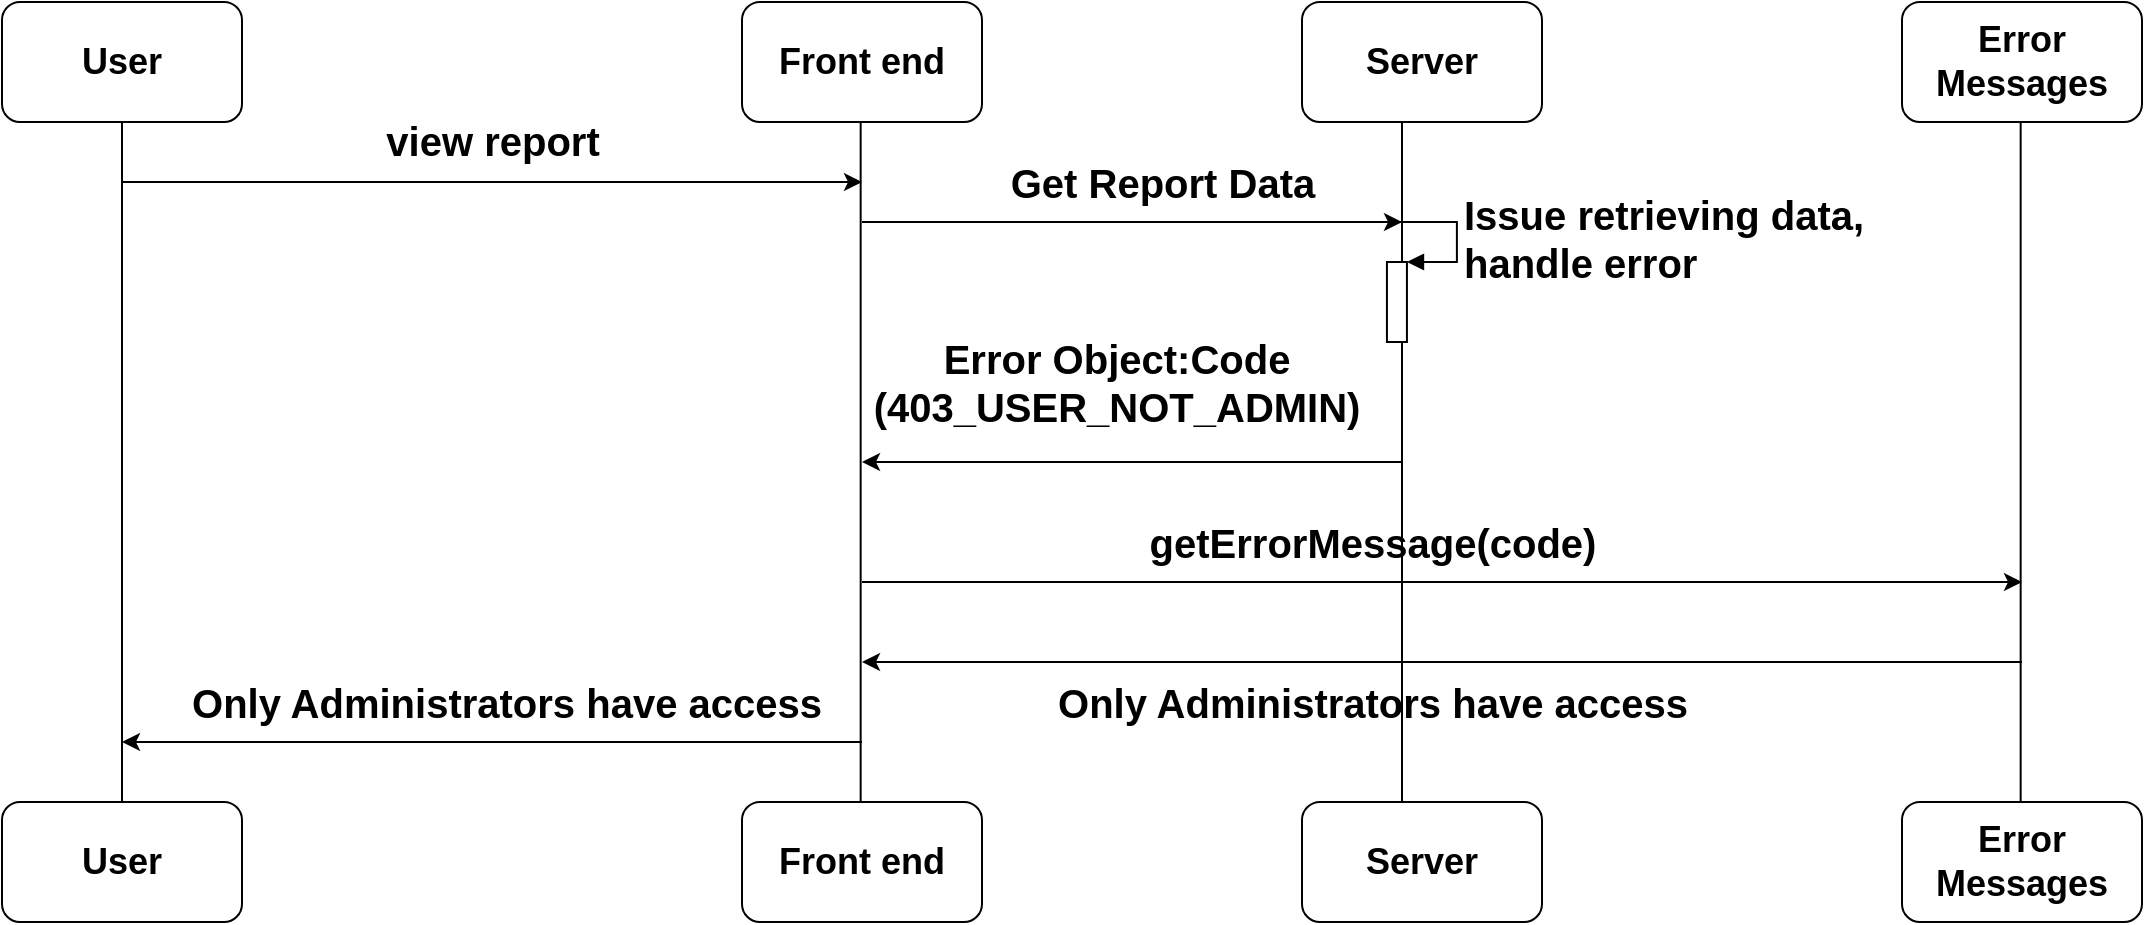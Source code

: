 <mxfile version="20.8.13" type="github">
  <diagram name="Page-1" id="JbO2Pywhz64Lx-Z-IyDI">
    <mxGraphModel dx="2000" dy="561" grid="1" gridSize="10" guides="1" tooltips="1" connect="1" arrows="1" fold="1" page="1" pageScale="1" pageWidth="827" pageHeight="1169" math="0" shadow="0">
      <root>
        <mxCell id="0" />
        <mxCell id="1" parent="0" />
        <mxCell id="W5YR5Mleqe1Dyxbx_0t3-1" value="&lt;b style=&quot;border-color: var(--border-color);&quot;&gt;&lt;font style=&quot;border-color: var(--border-color); font-size: 18px;&quot;&gt;Error Messages&lt;/font&gt;&lt;/b&gt;" style="rounded=1;whiteSpace=wrap;html=1;" vertex="1" parent="1">
          <mxGeometry x="910" y="30" width="120" height="60" as="geometry" />
        </mxCell>
        <mxCell id="W5YR5Mleqe1Dyxbx_0t3-2" value="&lt;b style=&quot;border-color: var(--border-color);&quot;&gt;&lt;font style=&quot;border-color: var(--border-color); font-size: 18px;&quot;&gt;Server&lt;/font&gt;&lt;/b&gt;" style="rounded=1;whiteSpace=wrap;html=1;" vertex="1" parent="1">
          <mxGeometry x="610" y="30" width="120" height="60" as="geometry" />
        </mxCell>
        <mxCell id="W5YR5Mleqe1Dyxbx_0t3-3" value="&lt;b style=&quot;border-color: var(--border-color);&quot;&gt;&lt;font style=&quot;border-color: var(--border-color); font-size: 18px;&quot;&gt;Front end&lt;/font&gt;&lt;/b&gt;" style="rounded=1;whiteSpace=wrap;html=1;" vertex="1" parent="1">
          <mxGeometry x="330" y="30" width="120" height="60" as="geometry" />
        </mxCell>
        <mxCell id="W5YR5Mleqe1Dyxbx_0t3-4" value="&lt;b&gt;&lt;font style=&quot;font-size: 18px;&quot;&gt;User&lt;/font&gt;&lt;/b&gt;" style="rounded=1;whiteSpace=wrap;html=1;" vertex="1" parent="1">
          <mxGeometry x="-40" y="30" width="120" height="60" as="geometry" />
        </mxCell>
        <mxCell id="W5YR5Mleqe1Dyxbx_0t3-5" value="&lt;b style=&quot;border-color: var(--border-color);&quot;&gt;&lt;font style=&quot;border-color: var(--border-color); font-size: 18px;&quot;&gt;User&lt;/font&gt;&lt;/b&gt;" style="rounded=1;whiteSpace=wrap;html=1;" vertex="1" parent="1">
          <mxGeometry x="-40" y="430" width="120" height="60" as="geometry" />
        </mxCell>
        <mxCell id="W5YR5Mleqe1Dyxbx_0t3-6" value="&lt;b style=&quot;border-color: var(--border-color);&quot;&gt;&lt;font style=&quot;border-color: var(--border-color); font-size: 18px;&quot;&gt;Front end&lt;/font&gt;&lt;/b&gt;" style="rounded=1;whiteSpace=wrap;html=1;" vertex="1" parent="1">
          <mxGeometry x="330" y="430" width="120" height="60" as="geometry" />
        </mxCell>
        <mxCell id="W5YR5Mleqe1Dyxbx_0t3-7" value="&lt;b style=&quot;border-color: var(--border-color);&quot;&gt;&lt;font style=&quot;border-color: var(--border-color); font-size: 18px;&quot;&gt;Server&lt;/font&gt;&lt;/b&gt;" style="rounded=1;whiteSpace=wrap;html=1;" vertex="1" parent="1">
          <mxGeometry x="610" y="430" width="120" height="60" as="geometry" />
        </mxCell>
        <mxCell id="W5YR5Mleqe1Dyxbx_0t3-8" value="&lt;b style=&quot;border-color: var(--border-color);&quot;&gt;&lt;font style=&quot;border-color: var(--border-color); font-size: 18px;&quot;&gt;Error Messages&lt;/font&gt;&lt;/b&gt;" style="rounded=1;whiteSpace=wrap;html=1;" vertex="1" parent="1">
          <mxGeometry x="910" y="430" width="120" height="60" as="geometry" />
        </mxCell>
        <mxCell id="W5YR5Mleqe1Dyxbx_0t3-9" value="" style="endArrow=none;html=1;rounded=0;entryX=0.5;entryY=1;entryDx=0;entryDy=0;exitX=0.5;exitY=0;exitDx=0;exitDy=0;" edge="1" parent="1" source="W5YR5Mleqe1Dyxbx_0t3-5" target="W5YR5Mleqe1Dyxbx_0t3-4">
          <mxGeometry width="50" height="50" relative="1" as="geometry">
            <mxPoint x="190" y="330" as="sourcePoint" />
            <mxPoint x="215" y="200" as="targetPoint" />
          </mxGeometry>
        </mxCell>
        <mxCell id="W5YR5Mleqe1Dyxbx_0t3-13" value="" style="endArrow=none;html=1;rounded=0;entryX=0.5;entryY=1;entryDx=0;entryDy=0;exitX=0.5;exitY=0;exitDx=0;exitDy=0;" edge="1" parent="1">
          <mxGeometry width="50" height="50" relative="1" as="geometry">
            <mxPoint x="660" y="430" as="sourcePoint" />
            <mxPoint x="660" y="90" as="targetPoint" />
          </mxGeometry>
        </mxCell>
        <mxCell id="W5YR5Mleqe1Dyxbx_0t3-14" value="" style="endArrow=none;html=1;rounded=0;entryX=0.5;entryY=1;entryDx=0;entryDy=0;exitX=0.5;exitY=0;exitDx=0;exitDy=0;" edge="1" parent="1">
          <mxGeometry width="50" height="50" relative="1" as="geometry">
            <mxPoint x="969.33" y="430" as="sourcePoint" />
            <mxPoint x="969.33" y="90" as="targetPoint" />
          </mxGeometry>
        </mxCell>
        <mxCell id="W5YR5Mleqe1Dyxbx_0t3-15" value="" style="endArrow=none;html=1;rounded=0;entryX=0.5;entryY=1;entryDx=0;entryDy=0;exitX=0.5;exitY=0;exitDx=0;exitDy=0;" edge="1" parent="1">
          <mxGeometry width="50" height="50" relative="1" as="geometry">
            <mxPoint x="389.33" y="430" as="sourcePoint" />
            <mxPoint x="389.33" y="90" as="targetPoint" />
          </mxGeometry>
        </mxCell>
        <mxCell id="W5YR5Mleqe1Dyxbx_0t3-16" value="" style="endArrow=classic;html=1;rounded=0;fontSize=18;" edge="1" parent="1">
          <mxGeometry width="50" height="50" relative="1" as="geometry">
            <mxPoint x="20" y="120" as="sourcePoint" />
            <mxPoint x="390" y="120" as="targetPoint" />
          </mxGeometry>
        </mxCell>
        <mxCell id="W5YR5Mleqe1Dyxbx_0t3-17" value="&lt;b&gt;&lt;font style=&quot;font-size: 20px;&quot;&gt;view report&lt;/font&gt;&lt;/b&gt;" style="text;html=1;align=center;verticalAlign=middle;resizable=0;points=[];autosize=1;strokeColor=none;fillColor=none;fontSize=18;" vertex="1" parent="1">
          <mxGeometry x="140" y="80" width="130" height="40" as="geometry" />
        </mxCell>
        <mxCell id="W5YR5Mleqe1Dyxbx_0t3-18" value="" style="endArrow=classic;html=1;rounded=0;fontSize=18;" edge="1" parent="1">
          <mxGeometry width="50" height="50" relative="1" as="geometry">
            <mxPoint x="390" y="140" as="sourcePoint" />
            <mxPoint x="660" y="140" as="targetPoint" />
          </mxGeometry>
        </mxCell>
        <mxCell id="W5YR5Mleqe1Dyxbx_0t3-19" value="&lt;b&gt;Get Report Data&lt;/b&gt;" style="text;html=1;align=center;verticalAlign=middle;resizable=0;points=[];autosize=1;strokeColor=none;fillColor=none;fontSize=20;" vertex="1" parent="1">
          <mxGeometry x="450" y="100" width="180" height="40" as="geometry" />
        </mxCell>
        <mxCell id="W5YR5Mleqe1Dyxbx_0t3-21" value="" style="html=1;points=[];perimeter=orthogonalPerimeter;fontSize=20;" vertex="1" parent="1">
          <mxGeometry x="652.47" y="160" width="10" height="40" as="geometry" />
        </mxCell>
        <mxCell id="W5YR5Mleqe1Dyxbx_0t3-22" value="&lt;b&gt;Issue retrieving data, &lt;br&gt;handle error&lt;/b&gt;" style="edgeStyle=orthogonalEdgeStyle;html=1;align=left;spacingLeft=2;endArrow=block;rounded=0;entryX=1;entryY=0;fontSize=20;" edge="1" target="W5YR5Mleqe1Dyxbx_0t3-21" parent="1">
          <mxGeometry relative="1" as="geometry">
            <mxPoint x="657.47" y="140" as="sourcePoint" />
            <Array as="points">
              <mxPoint x="687.47" y="140" />
            </Array>
          </mxGeometry>
        </mxCell>
        <mxCell id="W5YR5Mleqe1Dyxbx_0t3-23" value="" style="endArrow=classic;html=1;rounded=0;fontSize=20;" edge="1" parent="1">
          <mxGeometry width="50" height="50" relative="1" as="geometry">
            <mxPoint x="660" y="260" as="sourcePoint" />
            <mxPoint x="390" y="260" as="targetPoint" />
          </mxGeometry>
        </mxCell>
        <mxCell id="W5YR5Mleqe1Dyxbx_0t3-24" value="&lt;b&gt;Error Object:Code&lt;br&gt;(403_USER_NOT_ADMIN)&lt;/b&gt;" style="text;html=1;align=center;verticalAlign=middle;resizable=0;points=[];autosize=1;strokeColor=none;fillColor=none;fontSize=20;" vertex="1" parent="1">
          <mxGeometry x="382.47" y="190" width="270" height="60" as="geometry" />
        </mxCell>
        <mxCell id="W5YR5Mleqe1Dyxbx_0t3-25" value="" style="endArrow=classic;html=1;rounded=0;fontSize=20;" edge="1" parent="1">
          <mxGeometry width="50" height="50" relative="1" as="geometry">
            <mxPoint x="390" y="320" as="sourcePoint" />
            <mxPoint x="970" y="320" as="targetPoint" />
          </mxGeometry>
        </mxCell>
        <mxCell id="W5YR5Mleqe1Dyxbx_0t3-26" value="&lt;b&gt;getErrorMessage(code)&lt;/b&gt;" style="text;html=1;align=center;verticalAlign=middle;resizable=0;points=[];autosize=1;strokeColor=none;fillColor=none;fontSize=20;" vertex="1" parent="1">
          <mxGeometry x="520" y="280" width="250" height="40" as="geometry" />
        </mxCell>
        <mxCell id="W5YR5Mleqe1Dyxbx_0t3-28" value="" style="endArrow=classic;html=1;rounded=0;fontSize=20;" edge="1" parent="1">
          <mxGeometry width="50" height="50" relative="1" as="geometry">
            <mxPoint x="970" y="360" as="sourcePoint" />
            <mxPoint x="390" y="360" as="targetPoint" />
          </mxGeometry>
        </mxCell>
        <mxCell id="W5YR5Mleqe1Dyxbx_0t3-29" value="&lt;b&gt;Only Administrators have access&lt;/b&gt;" style="text;html=1;align=center;verticalAlign=middle;resizable=0;points=[];autosize=1;strokeColor=none;fillColor=none;fontSize=20;" vertex="1" parent="1">
          <mxGeometry x="475" y="360" width="340" height="40" as="geometry" />
        </mxCell>
        <mxCell id="W5YR5Mleqe1Dyxbx_0t3-30" value="" style="endArrow=classic;html=1;rounded=0;fontSize=20;" edge="1" parent="1">
          <mxGeometry width="50" height="50" relative="1" as="geometry">
            <mxPoint x="390" y="400" as="sourcePoint" />
            <mxPoint x="20" y="400" as="targetPoint" />
          </mxGeometry>
        </mxCell>
        <mxCell id="W5YR5Mleqe1Dyxbx_0t3-31" value="&lt;b&gt;Only Administrators have access&lt;/b&gt;" style="text;html=1;align=center;verticalAlign=middle;resizable=0;points=[];autosize=1;strokeColor=none;fillColor=none;fontSize=20;" vertex="1" parent="1">
          <mxGeometry x="42.47" y="360" width="340" height="40" as="geometry" />
        </mxCell>
      </root>
    </mxGraphModel>
  </diagram>
</mxfile>
